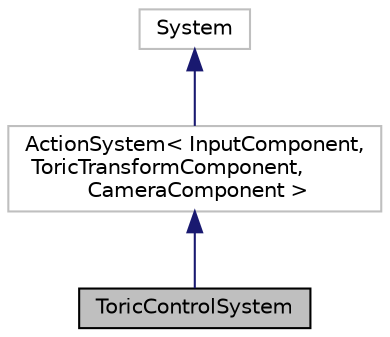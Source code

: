 digraph "ToricControlSystem"
{
 // LATEX_PDF_SIZE
  edge [fontname="Helvetica",fontsize="10",labelfontname="Helvetica",labelfontsize="10"];
  node [fontname="Helvetica",fontsize="10",shape=record];
  Node1 [label="ToricControlSystem",height=0.2,width=0.4,color="black", fillcolor="grey75", style="filled", fontcolor="black",tooltip=" "];
  Node2 -> Node1 [dir="back",color="midnightblue",fontsize="10",style="solid"];
  Node2 [label="ActionSystem\< InputComponent,\l ToricTransformComponent,\l CameraComponent \>",height=0.2,width=0.4,color="grey75", fillcolor="white", style="filled",URL="$class_action_system.html",tooltip=" "];
  Node3 -> Node2 [dir="back",color="midnightblue",fontsize="10",style="solid"];
  Node3 [label="System",height=0.2,width=0.4,color="grey75", fillcolor="white", style="filled",URL="$class_system.html",tooltip=" "];
}
